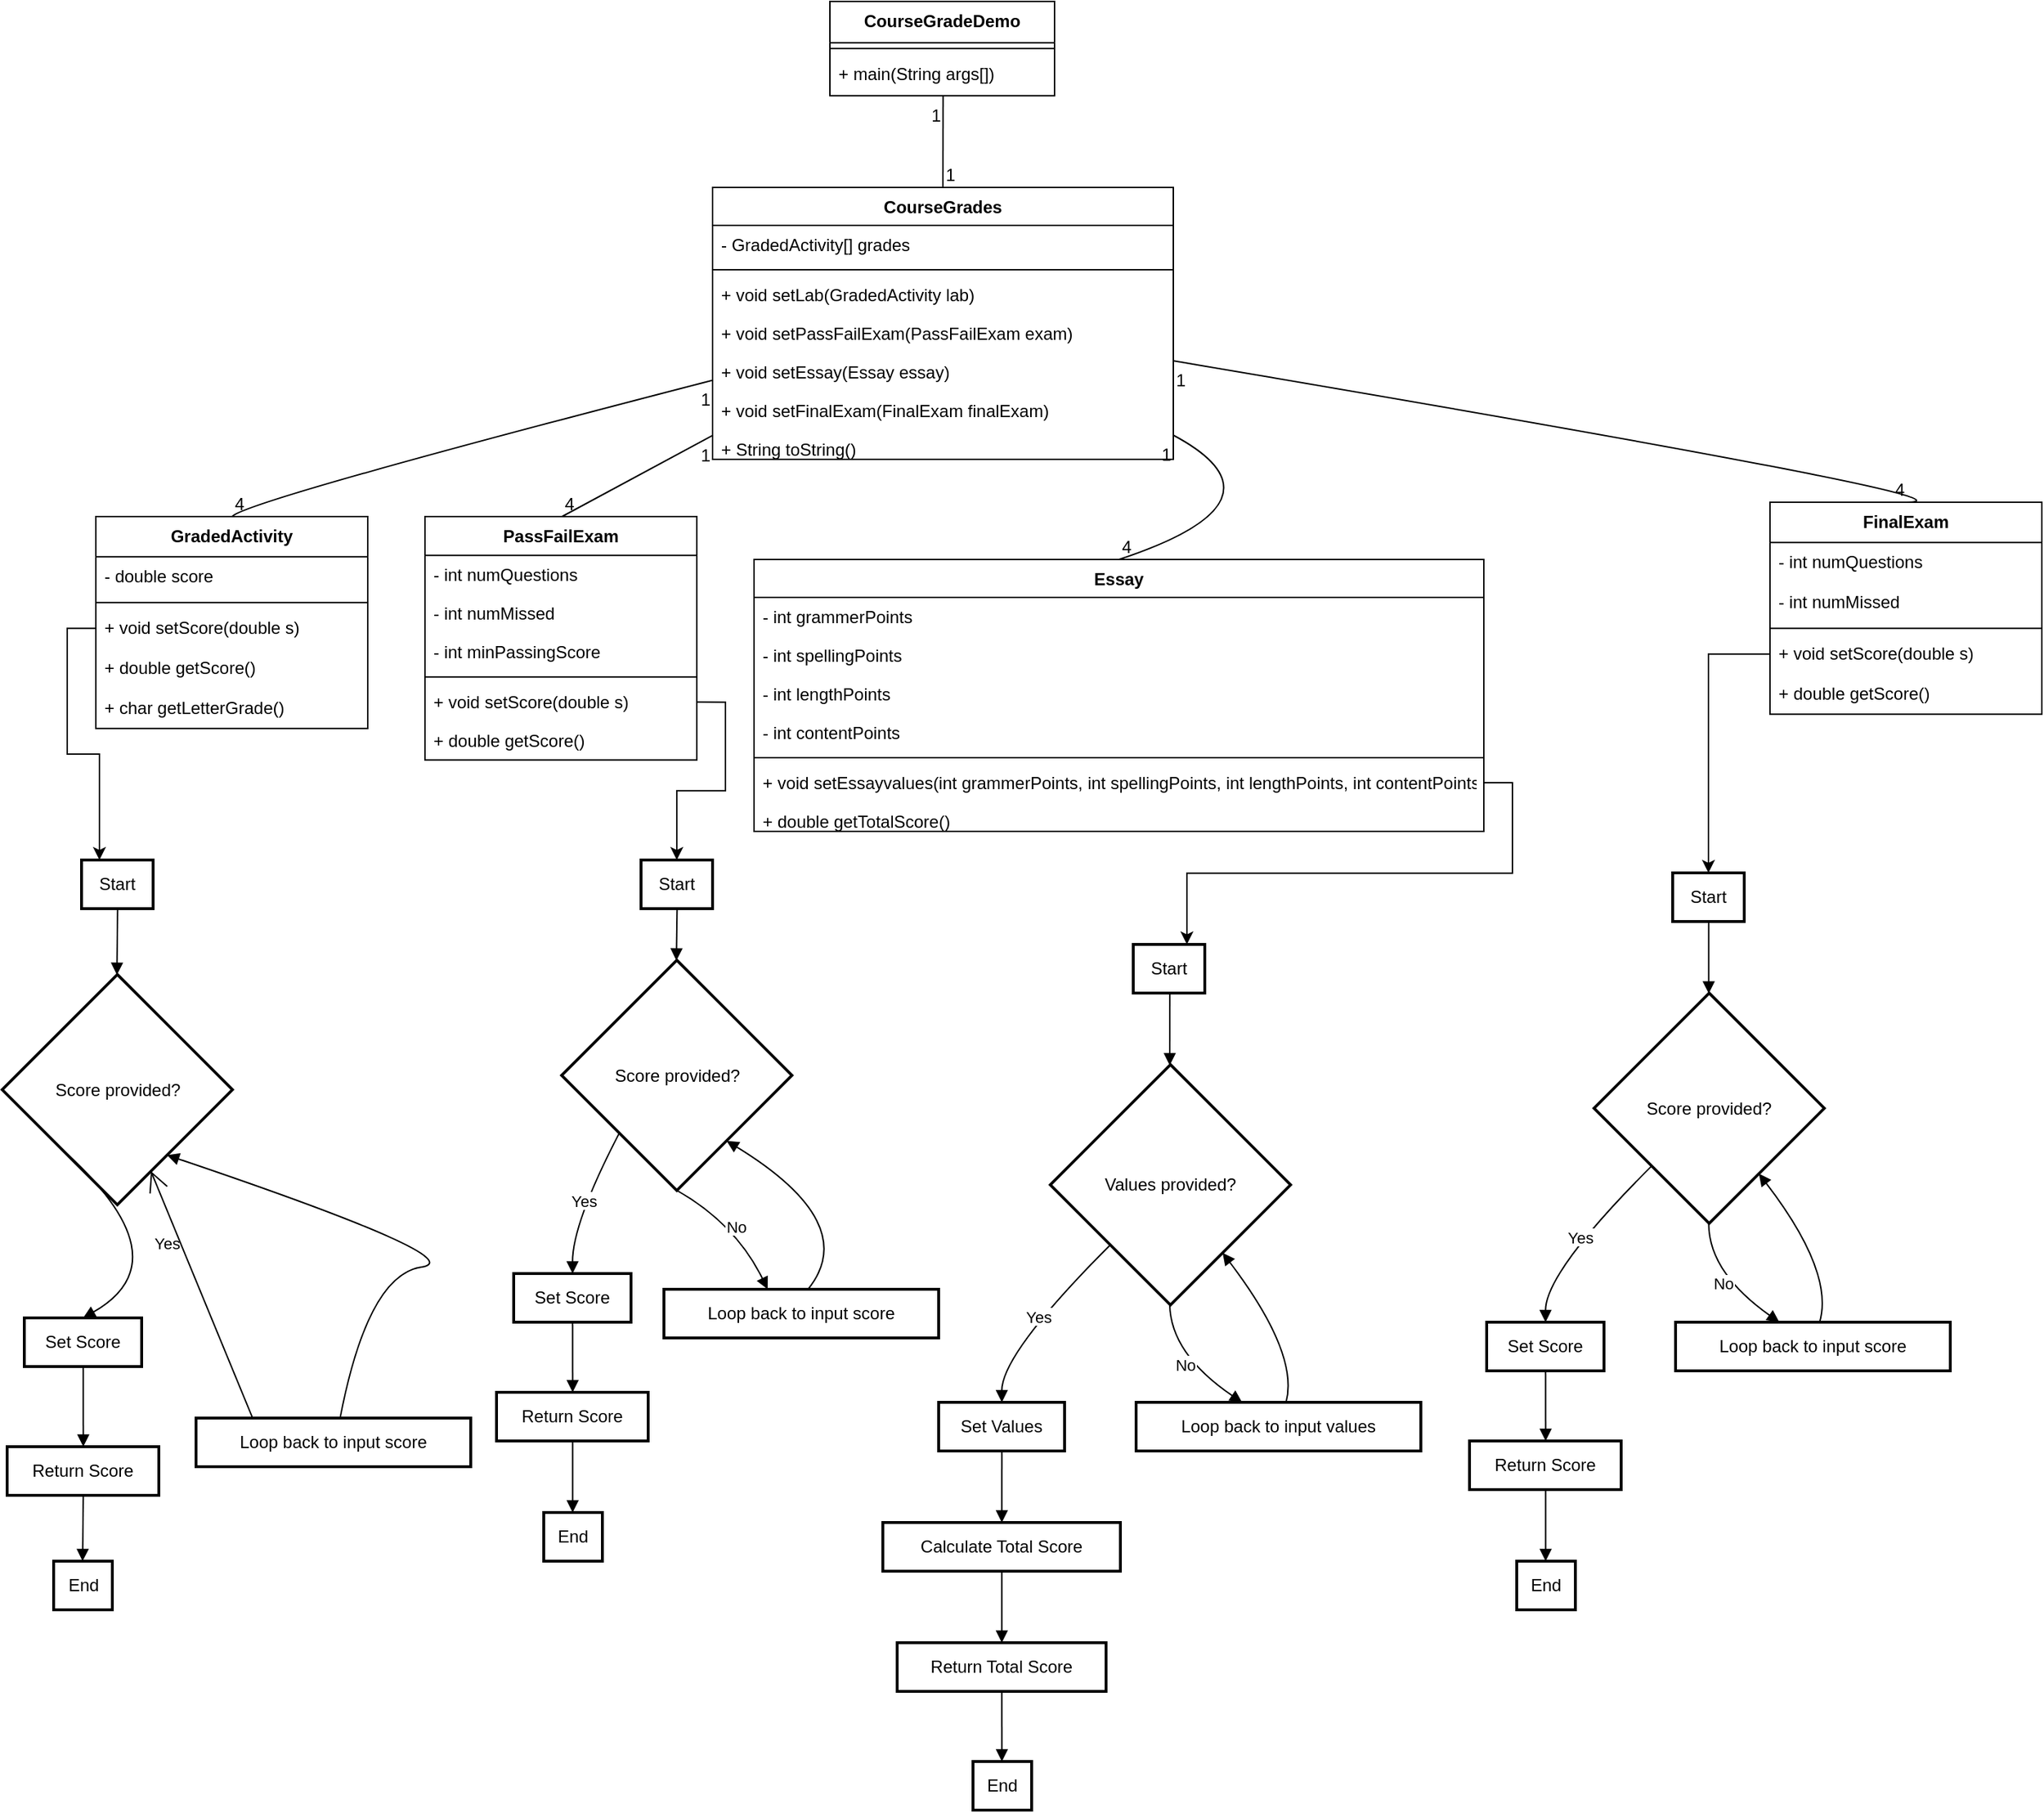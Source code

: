 <mxfile version="24.3.1" type="device">
  <diagram name="Page-1" id="ffavFF6vGU0klx9QYmE5">
    <mxGraphModel dx="2885" dy="811" grid="1" gridSize="10" guides="1" tooltips="1" connect="1" arrows="1" fold="1" page="1" pageScale="1" pageWidth="850" pageHeight="1100" math="0" shadow="0">
      <root>
        <mxCell id="0" />
        <mxCell id="1" parent="0" />
        <mxCell id="y9MZZ9A1IKefR8tWNW04-1" value="GradedActivity" style="swimlane;fontStyle=1;align=center;verticalAlign=top;childLayout=stackLayout;horizontal=1;startSize=28.067;horizontalStack=0;resizeParent=1;resizeParentMax=0;resizeLast=0;collapsible=0;marginBottom=0;" vertex="1" parent="1">
          <mxGeometry x="10" y="380" width="190" height="148.067" as="geometry" />
        </mxCell>
        <mxCell id="y9MZZ9A1IKefR8tWNW04-2" value="- double score" style="text;strokeColor=none;fillColor=none;align=left;verticalAlign=top;spacingLeft=4;spacingRight=4;overflow=hidden;rotatable=0;points=[[0,0.5],[1,0.5]];portConstraint=eastwest;" vertex="1" parent="y9MZZ9A1IKefR8tWNW04-1">
          <mxGeometry y="28.067" width="190" height="28" as="geometry" />
        </mxCell>
        <mxCell id="y9MZZ9A1IKefR8tWNW04-3" style="line;strokeWidth=1;fillColor=none;align=left;verticalAlign=middle;spacingTop=-1;spacingLeft=3;spacingRight=3;rotatable=0;labelPosition=right;points=[];portConstraint=eastwest;strokeColor=inherit;" vertex="1" parent="y9MZZ9A1IKefR8tWNW04-1">
          <mxGeometry y="56.067" width="190" height="8" as="geometry" />
        </mxCell>
        <mxCell id="y9MZZ9A1IKefR8tWNW04-4" value="+ void setScore(double s)" style="text;strokeColor=none;fillColor=none;align=left;verticalAlign=top;spacingLeft=4;spacingRight=4;overflow=hidden;rotatable=0;points=[[0,0.5],[1,0.5]];portConstraint=eastwest;" vertex="1" parent="y9MZZ9A1IKefR8tWNW04-1">
          <mxGeometry y="64.067" width="190" height="28" as="geometry" />
        </mxCell>
        <mxCell id="y9MZZ9A1IKefR8tWNW04-5" value="+ double getScore()" style="text;strokeColor=none;fillColor=none;align=left;verticalAlign=top;spacingLeft=4;spacingRight=4;overflow=hidden;rotatable=0;points=[[0,0.5],[1,0.5]];portConstraint=eastwest;" vertex="1" parent="y9MZZ9A1IKefR8tWNW04-1">
          <mxGeometry y="92.067" width="190" height="28" as="geometry" />
        </mxCell>
        <mxCell id="y9MZZ9A1IKefR8tWNW04-6" value="+ char getLetterGrade()" style="text;strokeColor=none;fillColor=none;align=left;verticalAlign=top;spacingLeft=4;spacingRight=4;overflow=hidden;rotatable=0;points=[[0,0.5],[1,0.5]];portConstraint=eastwest;" vertex="1" parent="y9MZZ9A1IKefR8tWNW04-1">
          <mxGeometry y="120.067" width="190" height="28" as="geometry" />
        </mxCell>
        <mxCell id="y9MZZ9A1IKefR8tWNW04-7" value="PassFailExam" style="swimlane;fontStyle=1;align=center;verticalAlign=top;childLayout=stackLayout;horizontal=1;startSize=27.167;horizontalStack=0;resizeParent=1;resizeParentMax=0;resizeLast=0;collapsible=0;marginBottom=0;" vertex="1" parent="1">
          <mxGeometry x="240" y="380" width="190" height="170.167" as="geometry" />
        </mxCell>
        <mxCell id="y9MZZ9A1IKefR8tWNW04-8" value="- int numQuestions" style="text;strokeColor=none;fillColor=none;align=left;verticalAlign=top;spacingLeft=4;spacingRight=4;overflow=hidden;rotatable=0;points=[[0,0.5],[1,0.5]];portConstraint=eastwest;" vertex="1" parent="y9MZZ9A1IKefR8tWNW04-7">
          <mxGeometry y="27.167" width="190" height="27" as="geometry" />
        </mxCell>
        <mxCell id="y9MZZ9A1IKefR8tWNW04-9" value="- int numMissed" style="text;strokeColor=none;fillColor=none;align=left;verticalAlign=top;spacingLeft=4;spacingRight=4;overflow=hidden;rotatable=0;points=[[0,0.5],[1,0.5]];portConstraint=eastwest;" vertex="1" parent="y9MZZ9A1IKefR8tWNW04-7">
          <mxGeometry y="54.167" width="190" height="27" as="geometry" />
        </mxCell>
        <mxCell id="y9MZZ9A1IKefR8tWNW04-10" value="- int minPassingScore" style="text;strokeColor=none;fillColor=none;align=left;verticalAlign=top;spacingLeft=4;spacingRight=4;overflow=hidden;rotatable=0;points=[[0,0.5],[1,0.5]];portConstraint=eastwest;" vertex="1" parent="y9MZZ9A1IKefR8tWNW04-7">
          <mxGeometry y="81.167" width="190" height="27" as="geometry" />
        </mxCell>
        <mxCell id="y9MZZ9A1IKefR8tWNW04-11" style="line;strokeWidth=1;fillColor=none;align=left;verticalAlign=middle;spacingTop=-1;spacingLeft=3;spacingRight=3;rotatable=0;labelPosition=right;points=[];portConstraint=eastwest;strokeColor=inherit;" vertex="1" parent="y9MZZ9A1IKefR8tWNW04-7">
          <mxGeometry y="108.167" width="190" height="8" as="geometry" />
        </mxCell>
        <mxCell id="y9MZZ9A1IKefR8tWNW04-12" value="+ void setScore(double s)" style="text;strokeColor=none;fillColor=none;align=left;verticalAlign=top;spacingLeft=4;spacingRight=4;overflow=hidden;rotatable=0;points=[[0,0.5],[1,0.5]];portConstraint=eastwest;" vertex="1" parent="y9MZZ9A1IKefR8tWNW04-7">
          <mxGeometry y="116.167" width="190" height="27" as="geometry" />
        </mxCell>
        <mxCell id="y9MZZ9A1IKefR8tWNW04-13" value="+ double getScore()" style="text;strokeColor=none;fillColor=none;align=left;verticalAlign=top;spacingLeft=4;spacingRight=4;overflow=hidden;rotatable=0;points=[[0,0.5],[1,0.5]];portConstraint=eastwest;" vertex="1" parent="y9MZZ9A1IKefR8tWNW04-7">
          <mxGeometry y="143.167" width="190" height="27" as="geometry" />
        </mxCell>
        <mxCell id="y9MZZ9A1IKefR8tWNW04-14" value="Essay" style="swimlane;fontStyle=1;align=center;verticalAlign=top;childLayout=stackLayout;horizontal=1;startSize=26.524;horizontalStack=0;resizeParent=1;resizeParentMax=0;resizeLast=0;collapsible=0;marginBottom=0;" vertex="1" parent="1">
          <mxGeometry x="470" y="410" width="510" height="190.004" as="geometry" />
        </mxCell>
        <mxCell id="y9MZZ9A1IKefR8tWNW04-15" value="- int grammerPoints" style="text;strokeColor=none;fillColor=none;align=left;verticalAlign=top;spacingLeft=4;spacingRight=4;overflow=hidden;rotatable=0;points=[[0,0.5],[1,0.5]];portConstraint=eastwest;" vertex="1" parent="y9MZZ9A1IKefR8tWNW04-14">
          <mxGeometry y="26.524" width="510" height="27" as="geometry" />
        </mxCell>
        <mxCell id="y9MZZ9A1IKefR8tWNW04-16" value="- int spellingPoints" style="text;strokeColor=none;fillColor=none;align=left;verticalAlign=top;spacingLeft=4;spacingRight=4;overflow=hidden;rotatable=0;points=[[0,0.5],[1,0.5]];portConstraint=eastwest;" vertex="1" parent="y9MZZ9A1IKefR8tWNW04-14">
          <mxGeometry y="53.524" width="510" height="27" as="geometry" />
        </mxCell>
        <mxCell id="y9MZZ9A1IKefR8tWNW04-17" value="- int lengthPoints" style="text;strokeColor=none;fillColor=none;align=left;verticalAlign=top;spacingLeft=4;spacingRight=4;overflow=hidden;rotatable=0;points=[[0,0.5],[1,0.5]];portConstraint=eastwest;" vertex="1" parent="y9MZZ9A1IKefR8tWNW04-14">
          <mxGeometry y="80.524" width="510" height="27" as="geometry" />
        </mxCell>
        <mxCell id="y9MZZ9A1IKefR8tWNW04-18" value="- int contentPoints" style="text;strokeColor=none;fillColor=none;align=left;verticalAlign=top;spacingLeft=4;spacingRight=4;overflow=hidden;rotatable=0;points=[[0,0.5],[1,0.5]];portConstraint=eastwest;" vertex="1" parent="y9MZZ9A1IKefR8tWNW04-14">
          <mxGeometry y="107.524" width="510" height="27" as="geometry" />
        </mxCell>
        <mxCell id="y9MZZ9A1IKefR8tWNW04-19" style="line;strokeWidth=1;fillColor=none;align=left;verticalAlign=middle;spacingTop=-1;spacingLeft=3;spacingRight=3;rotatable=0;labelPosition=right;points=[];portConstraint=eastwest;strokeColor=inherit;" vertex="1" parent="y9MZZ9A1IKefR8tWNW04-14">
          <mxGeometry y="134.524" width="510" height="8" as="geometry" />
        </mxCell>
        <mxCell id="y9MZZ9A1IKefR8tWNW04-20" value="+ void setEssayvalues(int grammerPoints, int spellingPoints, int lengthPoints, int contentPoints)" style="text;strokeColor=none;fillColor=none;align=left;verticalAlign=top;spacingLeft=4;spacingRight=4;overflow=hidden;rotatable=0;points=[[0,0.5],[1,0.5]];portConstraint=eastwest;" vertex="1" parent="y9MZZ9A1IKefR8tWNW04-14">
          <mxGeometry y="142.524" width="510" height="27" as="geometry" />
        </mxCell>
        <mxCell id="y9MZZ9A1IKefR8tWNW04-21" value="+ double getTotalScore()" style="text;strokeColor=none;fillColor=none;align=left;verticalAlign=top;spacingLeft=4;spacingRight=4;overflow=hidden;rotatable=0;points=[[0,0.5],[1,0.5]];portConstraint=eastwest;" vertex="1" parent="y9MZZ9A1IKefR8tWNW04-14">
          <mxGeometry y="169.524" width="510" height="20.48" as="geometry" />
        </mxCell>
        <mxCell id="y9MZZ9A1IKefR8tWNW04-22" value="FinalExam" style="swimlane;fontStyle=1;align=center;verticalAlign=top;childLayout=stackLayout;horizontal=1;startSize=28.067;horizontalStack=0;resizeParent=1;resizeParentMax=0;resizeLast=0;collapsible=0;marginBottom=0;" vertex="1" parent="1">
          <mxGeometry x="1180" y="370" width="190" height="148.067" as="geometry" />
        </mxCell>
        <mxCell id="y9MZZ9A1IKefR8tWNW04-23" value="- int numQuestions" style="text;strokeColor=none;fillColor=none;align=left;verticalAlign=top;spacingLeft=4;spacingRight=4;overflow=hidden;rotatable=0;points=[[0,0.5],[1,0.5]];portConstraint=eastwest;" vertex="1" parent="y9MZZ9A1IKefR8tWNW04-22">
          <mxGeometry y="28.067" width="190" height="28" as="geometry" />
        </mxCell>
        <mxCell id="y9MZZ9A1IKefR8tWNW04-24" value="- int numMissed" style="text;strokeColor=none;fillColor=none;align=left;verticalAlign=top;spacingLeft=4;spacingRight=4;overflow=hidden;rotatable=0;points=[[0,0.5],[1,0.5]];portConstraint=eastwest;" vertex="1" parent="y9MZZ9A1IKefR8tWNW04-22">
          <mxGeometry y="56.067" width="190" height="28" as="geometry" />
        </mxCell>
        <mxCell id="y9MZZ9A1IKefR8tWNW04-25" style="line;strokeWidth=1;fillColor=none;align=left;verticalAlign=middle;spacingTop=-1;spacingLeft=3;spacingRight=3;rotatable=0;labelPosition=right;points=[];portConstraint=eastwest;strokeColor=inherit;" vertex="1" parent="y9MZZ9A1IKefR8tWNW04-22">
          <mxGeometry y="84.067" width="190" height="8" as="geometry" />
        </mxCell>
        <mxCell id="y9MZZ9A1IKefR8tWNW04-26" value="+ void setScore(double s)" style="text;strokeColor=none;fillColor=none;align=left;verticalAlign=top;spacingLeft=4;spacingRight=4;overflow=hidden;rotatable=0;points=[[0,0.5],[1,0.5]];portConstraint=eastwest;" vertex="1" parent="y9MZZ9A1IKefR8tWNW04-22">
          <mxGeometry y="92.067" width="190" height="28" as="geometry" />
        </mxCell>
        <mxCell id="y9MZZ9A1IKefR8tWNW04-27" value="+ double getScore()" style="text;strokeColor=none;fillColor=none;align=left;verticalAlign=top;spacingLeft=4;spacingRight=4;overflow=hidden;rotatable=0;points=[[0,0.5],[1,0.5]];portConstraint=eastwest;" vertex="1" parent="y9MZZ9A1IKefR8tWNW04-22">
          <mxGeometry y="120.067" width="190" height="28" as="geometry" />
        </mxCell>
        <mxCell id="y9MZZ9A1IKefR8tWNW04-28" value="CourseGrades" style="swimlane;fontStyle=1;align=center;verticalAlign=top;childLayout=stackLayout;horizontal=1;startSize=26.524;horizontalStack=0;resizeParent=1;resizeParentMax=0;resizeLast=0;collapsible=0;marginBottom=0;" vertex="1" parent="1">
          <mxGeometry x="441" y="150" width="322" height="190.004" as="geometry" />
        </mxCell>
        <mxCell id="y9MZZ9A1IKefR8tWNW04-29" value="- GradedActivity[] grades" style="text;strokeColor=none;fillColor=none;align=left;verticalAlign=top;spacingLeft=4;spacingRight=4;overflow=hidden;rotatable=0;points=[[0,0.5],[1,0.5]];portConstraint=eastwest;" vertex="1" parent="y9MZZ9A1IKefR8tWNW04-28">
          <mxGeometry y="26.524" width="322" height="27" as="geometry" />
        </mxCell>
        <mxCell id="y9MZZ9A1IKefR8tWNW04-30" style="line;strokeWidth=1;fillColor=none;align=left;verticalAlign=middle;spacingTop=-1;spacingLeft=3;spacingRight=3;rotatable=0;labelPosition=right;points=[];portConstraint=eastwest;strokeColor=inherit;" vertex="1" parent="y9MZZ9A1IKefR8tWNW04-28">
          <mxGeometry y="53.524" width="322" height="8" as="geometry" />
        </mxCell>
        <mxCell id="y9MZZ9A1IKefR8tWNW04-31" value="+ void setLab(GradedActivity lab)" style="text;strokeColor=none;fillColor=none;align=left;verticalAlign=top;spacingLeft=4;spacingRight=4;overflow=hidden;rotatable=0;points=[[0,0.5],[1,0.5]];portConstraint=eastwest;" vertex="1" parent="y9MZZ9A1IKefR8tWNW04-28">
          <mxGeometry y="61.524" width="322" height="27" as="geometry" />
        </mxCell>
        <mxCell id="y9MZZ9A1IKefR8tWNW04-32" value="+ void setPassFailExam(PassFailExam exam)" style="text;strokeColor=none;fillColor=none;align=left;verticalAlign=top;spacingLeft=4;spacingRight=4;overflow=hidden;rotatable=0;points=[[0,0.5],[1,0.5]];portConstraint=eastwest;" vertex="1" parent="y9MZZ9A1IKefR8tWNW04-28">
          <mxGeometry y="88.524" width="322" height="27" as="geometry" />
        </mxCell>
        <mxCell id="y9MZZ9A1IKefR8tWNW04-33" value="+ void setEssay(Essay essay)" style="text;strokeColor=none;fillColor=none;align=left;verticalAlign=top;spacingLeft=4;spacingRight=4;overflow=hidden;rotatable=0;points=[[0,0.5],[1,0.5]];portConstraint=eastwest;" vertex="1" parent="y9MZZ9A1IKefR8tWNW04-28">
          <mxGeometry y="115.524" width="322" height="27" as="geometry" />
        </mxCell>
        <mxCell id="y9MZZ9A1IKefR8tWNW04-34" value="+ void setFinalExam(FinalExam finalExam)" style="text;strokeColor=none;fillColor=none;align=left;verticalAlign=top;spacingLeft=4;spacingRight=4;overflow=hidden;rotatable=0;points=[[0,0.5],[1,0.5]];portConstraint=eastwest;" vertex="1" parent="y9MZZ9A1IKefR8tWNW04-28">
          <mxGeometry y="142.524" width="322" height="27" as="geometry" />
        </mxCell>
        <mxCell id="y9MZZ9A1IKefR8tWNW04-35" value="+ String toString()" style="text;strokeColor=none;fillColor=none;align=left;verticalAlign=top;spacingLeft=4;spacingRight=4;overflow=hidden;rotatable=0;points=[[0,0.5],[1,0.5]];portConstraint=eastwest;" vertex="1" parent="y9MZZ9A1IKefR8tWNW04-28">
          <mxGeometry y="169.524" width="322" height="20.48" as="geometry" />
        </mxCell>
        <mxCell id="y9MZZ9A1IKefR8tWNW04-36" value="CourseGradeDemo" style="swimlane;fontStyle=1;align=center;verticalAlign=top;childLayout=stackLayout;horizontal=1;startSize=28.933;horizontalStack=0;resizeParent=1;resizeParentMax=0;resizeLast=0;collapsible=0;marginBottom=0;" vertex="1" parent="1">
          <mxGeometry x="523" y="20" width="157" height="65.933" as="geometry" />
        </mxCell>
        <mxCell id="y9MZZ9A1IKefR8tWNW04-37" style="line;strokeWidth=1;fillColor=none;align=left;verticalAlign=middle;spacingTop=-1;spacingLeft=3;spacingRight=3;rotatable=0;labelPosition=right;points=[];portConstraint=eastwest;strokeColor=inherit;" vertex="1" parent="y9MZZ9A1IKefR8tWNW04-36">
          <mxGeometry y="28.933" width="157" height="8" as="geometry" />
        </mxCell>
        <mxCell id="y9MZZ9A1IKefR8tWNW04-38" value="+ main(String args[])" style="text;strokeColor=none;fillColor=none;align=left;verticalAlign=top;spacingLeft=4;spacingRight=4;overflow=hidden;rotatable=0;points=[[0,0.5],[1,0.5]];portConstraint=eastwest;" vertex="1" parent="y9MZZ9A1IKefR8tWNW04-36">
          <mxGeometry y="36.933" width="157" height="29" as="geometry" />
        </mxCell>
        <mxCell id="y9MZZ9A1IKefR8tWNW04-39" value="" style="curved=1;startArrow=none;endArrow=none;exitX=-0.0;exitY=0.709;entryX=0.501;entryY=-0.002;rounded=0;" edge="1" parent="1" source="y9MZZ9A1IKefR8tWNW04-28" target="y9MZZ9A1IKefR8tWNW04-1">
          <mxGeometry relative="1" as="geometry">
            <Array as="points">
              <mxPoint x="115" y="369" />
            </Array>
          </mxGeometry>
        </mxCell>
        <mxCell id="y9MZZ9A1IKefR8tWNW04-40" value="1" style="edgeLabel;resizable=0;labelBackgroundColor=none;fontSize=12;align=right;verticalAlign=top;" vertex="1" parent="y9MZZ9A1IKefR8tWNW04-39">
          <mxGeometry x="-1" relative="1" as="geometry" />
        </mxCell>
        <mxCell id="y9MZZ9A1IKefR8tWNW04-41" value="4" style="edgeLabel;resizable=0;labelBackgroundColor=none;fontSize=12;align=left;verticalAlign=bottom;" vertex="1" parent="y9MZZ9A1IKefR8tWNW04-39">
          <mxGeometry x="1" relative="1" as="geometry" />
        </mxCell>
        <mxCell id="y9MZZ9A1IKefR8tWNW04-42" value="" style="curved=1;startArrow=none;endArrow=none;exitX=-0.0;exitY=0.912;entryX=0.504;entryY=0.002;rounded=0;" edge="1" parent="1" source="y9MZZ9A1IKefR8tWNW04-28" target="y9MZZ9A1IKefR8tWNW04-7">
          <mxGeometry relative="1" as="geometry">
            <Array as="points">
              <mxPoint x="356" y="369" />
            </Array>
          </mxGeometry>
        </mxCell>
        <mxCell id="y9MZZ9A1IKefR8tWNW04-43" value="1" style="edgeLabel;resizable=0;labelBackgroundColor=none;fontSize=12;align=right;verticalAlign=top;" vertex="1" parent="y9MZZ9A1IKefR8tWNW04-42">
          <mxGeometry x="-1" relative="1" as="geometry" />
        </mxCell>
        <mxCell id="y9MZZ9A1IKefR8tWNW04-44" value="4" style="edgeLabel;resizable=0;labelBackgroundColor=none;fontSize=12;align=left;verticalAlign=bottom;" vertex="1" parent="y9MZZ9A1IKefR8tWNW04-42">
          <mxGeometry x="1" relative="1" as="geometry" />
        </mxCell>
        <mxCell id="y9MZZ9A1IKefR8tWNW04-45" value="" style="curved=1;startArrow=none;endArrow=none;exitX=1.001;exitY=0.912;entryX=0.5;entryY=3.933e-8;rounded=0;" edge="1" parent="1" source="y9MZZ9A1IKefR8tWNW04-28" target="y9MZZ9A1IKefR8tWNW04-14">
          <mxGeometry relative="1" as="geometry">
            <Array as="points">
              <mxPoint x="849" y="369" />
            </Array>
          </mxGeometry>
        </mxCell>
        <mxCell id="y9MZZ9A1IKefR8tWNW04-46" value="1" style="edgeLabel;resizable=0;labelBackgroundColor=none;fontSize=12;align=right;verticalAlign=top;" vertex="1" parent="y9MZZ9A1IKefR8tWNW04-45">
          <mxGeometry x="-1" relative="1" as="geometry" />
        </mxCell>
        <mxCell id="y9MZZ9A1IKefR8tWNW04-47" value="4" style="edgeLabel;resizable=0;labelBackgroundColor=none;fontSize=12;align=left;verticalAlign=bottom;" vertex="1" parent="y9MZZ9A1IKefR8tWNW04-45">
          <mxGeometry x="1" relative="1" as="geometry" />
        </mxCell>
        <mxCell id="y9MZZ9A1IKefR8tWNW04-48" value="" style="curved=1;startArrow=none;endArrow=none;exitX=1.001;exitY=0.638;entryX=0.503;entryY=-0.002;rounded=0;" edge="1" parent="1" source="y9MZZ9A1IKefR8tWNW04-28" target="y9MZZ9A1IKefR8tWNW04-22">
          <mxGeometry relative="1" as="geometry">
            <Array as="points">
              <mxPoint x="1342" y="369" />
            </Array>
          </mxGeometry>
        </mxCell>
        <mxCell id="y9MZZ9A1IKefR8tWNW04-49" value="1" style="edgeLabel;resizable=0;labelBackgroundColor=none;fontSize=12;align=left;verticalAlign=top;" vertex="1" parent="y9MZZ9A1IKefR8tWNW04-48">
          <mxGeometry x="-1" relative="1" as="geometry" />
        </mxCell>
        <mxCell id="y9MZZ9A1IKefR8tWNW04-50" value="4" style="edgeLabel;resizable=0;labelBackgroundColor=none;fontSize=12;align=right;verticalAlign=bottom;" vertex="1" parent="y9MZZ9A1IKefR8tWNW04-48">
          <mxGeometry x="1" relative="1" as="geometry" />
        </mxCell>
        <mxCell id="y9MZZ9A1IKefR8tWNW04-51" value="" style="curved=1;startArrow=none;endArrow=none;exitX=0.504;exitY=1.004;entryX=0.5;entryY=0.002;rounded=0;" edge="1" parent="1" source="y9MZZ9A1IKefR8tWNW04-36" target="y9MZZ9A1IKefR8tWNW04-28">
          <mxGeometry relative="1" as="geometry">
            <Array as="points" />
          </mxGeometry>
        </mxCell>
        <mxCell id="y9MZZ9A1IKefR8tWNW04-52" value="1" style="edgeLabel;resizable=0;labelBackgroundColor=none;fontSize=12;align=right;verticalAlign=top;" vertex="1" parent="y9MZZ9A1IKefR8tWNW04-51">
          <mxGeometry x="-1" relative="1" as="geometry" />
        </mxCell>
        <mxCell id="y9MZZ9A1IKefR8tWNW04-53" value="1" style="edgeLabel;resizable=0;labelBackgroundColor=none;fontSize=12;align=left;verticalAlign=bottom;" vertex="1" parent="y9MZZ9A1IKefR8tWNW04-51">
          <mxGeometry x="1" relative="1" as="geometry" />
        </mxCell>
        <mxCell id="y9MZZ9A1IKefR8tWNW04-54" value="Start" style="whiteSpace=wrap;strokeWidth=2;" vertex="1" parent="1">
          <mxGeometry y="620" width="50" height="34" as="geometry" />
        </mxCell>
        <mxCell id="y9MZZ9A1IKefR8tWNW04-55" value="Score provided?" style="rhombus;strokeWidth=2;whiteSpace=wrap;" vertex="1" parent="1">
          <mxGeometry x="-55.5" y="700" width="161" height="161" as="geometry" />
        </mxCell>
        <mxCell id="y9MZZ9A1IKefR8tWNW04-56" value="Set Score" style="whiteSpace=wrap;strokeWidth=2;" vertex="1" parent="1">
          <mxGeometry x="-40" y="940" width="82" height="34" as="geometry" />
        </mxCell>
        <mxCell id="y9MZZ9A1IKefR8tWNW04-57" value="Return Score" style="whiteSpace=wrap;strokeWidth=2;" vertex="1" parent="1">
          <mxGeometry x="-52" y="1030" width="106" height="34" as="geometry" />
        </mxCell>
        <mxCell id="y9MZZ9A1IKefR8tWNW04-58" value="Loop back to input score" style="whiteSpace=wrap;strokeWidth=2;" vertex="1" parent="1">
          <mxGeometry x="80" y="1010" width="192" height="34" as="geometry" />
        </mxCell>
        <mxCell id="y9MZZ9A1IKefR8tWNW04-59" value="End" style="whiteSpace=wrap;strokeWidth=2;" vertex="1" parent="1">
          <mxGeometry x="-19.5" y="1110" width="41" height="34" as="geometry" />
        </mxCell>
        <mxCell id="y9MZZ9A1IKefR8tWNW04-60" value="" style="curved=1;startArrow=none;endArrow=block;exitX=0.504;exitY=0.99;entryX=0.498;entryY=-0.002;rounded=0;" edge="1" parent="1" source="y9MZZ9A1IKefR8tWNW04-54" target="y9MZZ9A1IKefR8tWNW04-55">
          <mxGeometry relative="1" as="geometry">
            <Array as="points" />
          </mxGeometry>
        </mxCell>
        <mxCell id="y9MZZ9A1IKefR8tWNW04-61" value="Yes" style="curved=1;startArrow=none;endArrow=block;exitX=0.002;exitY=1.0;entryX=0.502;entryY=-0.011;rounded=0;" edge="1" parent="1" source="y9MZZ9A1IKefR8tWNW04-55" target="y9MZZ9A1IKefR8tWNW04-56">
          <mxGeometry relative="1" as="geometry">
            <Array as="points">
              <mxPoint x="73" y="899" />
            </Array>
          </mxGeometry>
        </mxCell>
        <mxCell id="y9MZZ9A1IKefR8tWNW04-62" value="" style="curved=1;startArrow=none;endArrow=block;exitX=0.502;exitY=0.98;entryX=0.502;entryY=0.009;rounded=0;" edge="1" parent="1" source="y9MZZ9A1IKefR8tWNW04-56" target="y9MZZ9A1IKefR8tWNW04-57">
          <mxGeometry relative="1" as="geometry">
            <Array as="points" />
          </mxGeometry>
        </mxCell>
        <mxCell id="y9MZZ9A1IKefR8tWNW04-64" value="" style="curved=1;startArrow=none;endArrow=block;exitX=0.502;exitY=0.999;entryX=0.493;entryY=-0.001;rounded=0;" edge="1" parent="1" source="y9MZZ9A1IKefR8tWNW04-57" target="y9MZZ9A1IKefR8tWNW04-59">
          <mxGeometry relative="1" as="geometry">
            <Array as="points" />
          </mxGeometry>
        </mxCell>
        <mxCell id="y9MZZ9A1IKefR8tWNW04-65" value="" style="curved=1;startArrow=none;endArrow=block;exitX=0.525;exitY=-0.011;entryX=0.88;entryY=1.0;rounded=0;" edge="1" parent="1" source="y9MZZ9A1IKefR8tWNW04-58" target="y9MZZ9A1IKefR8tWNW04-55">
          <mxGeometry relative="1" as="geometry">
            <Array as="points">
              <mxPoint x="200" y="910" />
              <mxPoint x="275" y="899" />
            </Array>
          </mxGeometry>
        </mxCell>
        <mxCell id="y9MZZ9A1IKefR8tWNW04-69" style="edgeStyle=orthogonalEdgeStyle;rounded=0;orthogonalLoop=1;jettySize=auto;html=1;exitX=0;exitY=0.5;exitDx=0;exitDy=0;entryX=0.25;entryY=0;entryDx=0;entryDy=0;" edge="1" parent="1" source="y9MZZ9A1IKefR8tWNW04-4" target="y9MZZ9A1IKefR8tWNW04-54">
          <mxGeometry relative="1" as="geometry" />
        </mxCell>
        <mxCell id="y9MZZ9A1IKefR8tWNW04-70" value="" style="endArrow=open;endFill=1;endSize=12;html=1;rounded=0;exitX=0.208;exitY=0.029;exitDx=0;exitDy=0;exitPerimeter=0;" edge="1" parent="1" source="y9MZZ9A1IKefR8tWNW04-58" target="y9MZZ9A1IKefR8tWNW04-55">
          <mxGeometry width="160" relative="1" as="geometry">
            <mxPoint x="90" y="830" as="sourcePoint" />
            <mxPoint x="250" y="830" as="targetPoint" />
          </mxGeometry>
        </mxCell>
        <mxCell id="y9MZZ9A1IKefR8tWNW04-71" value="Start" style="whiteSpace=wrap;strokeWidth=2;" vertex="1" parent="1">
          <mxGeometry x="391" y="620" width="50" height="34" as="geometry" />
        </mxCell>
        <mxCell id="y9MZZ9A1IKefR8tWNW04-72" value="Score provided?" style="rhombus;strokeWidth=2;whiteSpace=wrap;" vertex="1" parent="1">
          <mxGeometry x="335.5" y="690" width="161" height="161" as="geometry" />
        </mxCell>
        <mxCell id="y9MZZ9A1IKefR8tWNW04-73" value="Set Score" style="whiteSpace=wrap;strokeWidth=2;" vertex="1" parent="1">
          <mxGeometry x="302" y="909" width="82" height="34" as="geometry" />
        </mxCell>
        <mxCell id="y9MZZ9A1IKefR8tWNW04-74" value="Return Score" style="whiteSpace=wrap;strokeWidth=2;" vertex="1" parent="1">
          <mxGeometry x="290" y="992" width="106" height="34" as="geometry" />
        </mxCell>
        <mxCell id="y9MZZ9A1IKefR8tWNW04-75" value="Loop back to input score" style="whiteSpace=wrap;strokeWidth=2;" vertex="1" parent="1">
          <mxGeometry x="407" y="920" width="192" height="34" as="geometry" />
        </mxCell>
        <mxCell id="y9MZZ9A1IKefR8tWNW04-76" value="End" style="whiteSpace=wrap;strokeWidth=2;" vertex="1" parent="1">
          <mxGeometry x="323" y="1076" width="41" height="34" as="geometry" />
        </mxCell>
        <mxCell id="y9MZZ9A1IKefR8tWNW04-77" value="" style="curved=1;startArrow=none;endArrow=block;exitX=0.504;exitY=0.99;entryX=0.498;entryY=-0.002;rounded=0;" edge="1" parent="1" source="y9MZZ9A1IKefR8tWNW04-71" target="y9MZZ9A1IKefR8tWNW04-72">
          <mxGeometry relative="1" as="geometry">
            <Array as="points" />
          </mxGeometry>
        </mxCell>
        <mxCell id="y9MZZ9A1IKefR8tWNW04-78" value="Yes" style="curved=1;startArrow=none;endArrow=block;exitX=0.002;exitY=1.0;entryX=0.502;entryY=-0.011;rounded=0;" edge="1" parent="1" source="y9MZZ9A1IKefR8tWNW04-72" target="y9MZZ9A1IKefR8tWNW04-73">
          <mxGeometry relative="1" as="geometry">
            <Array as="points">
              <mxPoint x="343" y="874" />
            </Array>
          </mxGeometry>
        </mxCell>
        <mxCell id="y9MZZ9A1IKefR8tWNW04-79" value="" style="curved=1;startArrow=none;endArrow=block;exitX=0.502;exitY=0.98;entryX=0.502;entryY=0.009;rounded=0;" edge="1" parent="1" source="y9MZZ9A1IKefR8tWNW04-73" target="y9MZZ9A1IKefR8tWNW04-74">
          <mxGeometry relative="1" as="geometry">
            <Array as="points" />
          </mxGeometry>
        </mxCell>
        <mxCell id="y9MZZ9A1IKefR8tWNW04-80" value="No" style="curved=1;startArrow=none;endArrow=block;exitX=0.498;exitY=1.0;entryX=0.375;entryY=-0.011;rounded=0;" edge="1" parent="1" source="y9MZZ9A1IKefR8tWNW04-72" target="y9MZZ9A1IKefR8tWNW04-75">
          <mxGeometry relative="1" as="geometry">
            <Array as="points">
              <mxPoint x="457" y="874" />
            </Array>
          </mxGeometry>
        </mxCell>
        <mxCell id="y9MZZ9A1IKefR8tWNW04-81" value="" style="curved=1;startArrow=none;endArrow=block;exitX=0.502;exitY=0.999;entryX=0.493;entryY=-0.001;rounded=0;" edge="1" parent="1" source="y9MZZ9A1IKefR8tWNW04-74" target="y9MZZ9A1IKefR8tWNW04-76">
          <mxGeometry relative="1" as="geometry">
            <Array as="points" />
          </mxGeometry>
        </mxCell>
        <mxCell id="y9MZZ9A1IKefR8tWNW04-82" value="" style="curved=1;startArrow=none;endArrow=block;exitX=0.525;exitY=-0.011;entryX=0.88;entryY=1.0;rounded=0;" edge="1" parent="1" source="y9MZZ9A1IKefR8tWNW04-75" target="y9MZZ9A1IKefR8tWNW04-72">
          <mxGeometry relative="1" as="geometry">
            <Array as="points">
              <mxPoint x="545" y="874" />
            </Array>
          </mxGeometry>
        </mxCell>
        <mxCell id="y9MZZ9A1IKefR8tWNW04-83" style="edgeStyle=orthogonalEdgeStyle;rounded=0;orthogonalLoop=1;jettySize=auto;html=1;exitX=1;exitY=0.5;exitDx=0;exitDy=0;entryX=0.5;entryY=0;entryDx=0;entryDy=0;" edge="1" parent="1" source="y9MZZ9A1IKefR8tWNW04-12" target="y9MZZ9A1IKefR8tWNW04-71">
          <mxGeometry relative="1" as="geometry" />
        </mxCell>
        <mxCell id="y9MZZ9A1IKefR8tWNW04-84" value="Start" style="whiteSpace=wrap;strokeWidth=2;" vertex="1" parent="1">
          <mxGeometry x="735" y="679" width="50" height="34" as="geometry" />
        </mxCell>
        <mxCell id="y9MZZ9A1IKefR8tWNW04-85" value="Values provided?" style="rhombus;strokeWidth=2;whiteSpace=wrap;" vertex="1" parent="1">
          <mxGeometry x="677" y="763" width="168" height="168" as="geometry" />
        </mxCell>
        <mxCell id="y9MZZ9A1IKefR8tWNW04-86" value="Set Values" style="whiteSpace=wrap;strokeWidth=2;" vertex="1" parent="1">
          <mxGeometry x="599" y="999" width="88" height="34" as="geometry" />
        </mxCell>
        <mxCell id="y9MZZ9A1IKefR8tWNW04-87" value="Calculate Total Score" style="whiteSpace=wrap;strokeWidth=2;" vertex="1" parent="1">
          <mxGeometry x="560" y="1083" width="166" height="34" as="geometry" />
        </mxCell>
        <mxCell id="y9MZZ9A1IKefR8tWNW04-88" value="Return Total Score" style="whiteSpace=wrap;strokeWidth=2;" vertex="1" parent="1">
          <mxGeometry x="570" y="1167" width="146" height="34" as="geometry" />
        </mxCell>
        <mxCell id="y9MZZ9A1IKefR8tWNW04-89" value="Loop back to input values" style="whiteSpace=wrap;strokeWidth=2;" vertex="1" parent="1">
          <mxGeometry x="737" y="999" width="199" height="34" as="geometry" />
        </mxCell>
        <mxCell id="y9MZZ9A1IKefR8tWNW04-90" value="End" style="whiteSpace=wrap;strokeWidth=2;" vertex="1" parent="1">
          <mxGeometry x="623" y="1250" width="41" height="34" as="geometry" />
        </mxCell>
        <mxCell id="y9MZZ9A1IKefR8tWNW04-91" value="" style="curved=1;startArrow=none;endArrow=block;exitX=0.511;exitY=0.99;entryX=0.497;entryY=-0.002;rounded=0;" edge="1" parent="1" source="y9MZZ9A1IKefR8tWNW04-84" target="y9MZZ9A1IKefR8tWNW04-85">
          <mxGeometry relative="1" as="geometry">
            <Array as="points" />
          </mxGeometry>
        </mxCell>
        <mxCell id="y9MZZ9A1IKefR8tWNW04-92" value="Yes" style="curved=1;startArrow=none;endArrow=block;exitX=0.001;exitY=0.998;entryX=0.502;entryY=0.011;rounded=0;" edge="1" parent="1" source="y9MZZ9A1IKefR8tWNW04-85" target="y9MZZ9A1IKefR8tWNW04-86">
          <mxGeometry relative="1" as="geometry">
            <Array as="points">
              <mxPoint x="643" y="965" />
            </Array>
          </mxGeometry>
        </mxCell>
        <mxCell id="y9MZZ9A1IKefR8tWNW04-93" value="" style="curved=1;startArrow=none;endArrow=block;exitX=0.502;exitY=1.001;entryX=0.501;entryY=0.001;rounded=0;" edge="1" parent="1" source="y9MZZ9A1IKefR8tWNW04-86" target="y9MZZ9A1IKefR8tWNW04-87">
          <mxGeometry relative="1" as="geometry">
            <Array as="points" />
          </mxGeometry>
        </mxCell>
        <mxCell id="y9MZZ9A1IKefR8tWNW04-94" value="" style="curved=1;startArrow=none;endArrow=block;exitX=0.501;exitY=0.991;entryX=0.501;entryY=-0.009;rounded=0;" edge="1" parent="1" source="y9MZZ9A1IKefR8tWNW04-87" target="y9MZZ9A1IKefR8tWNW04-88">
          <mxGeometry relative="1" as="geometry">
            <Array as="points" />
          </mxGeometry>
        </mxCell>
        <mxCell id="y9MZZ9A1IKefR8tWNW04-95" value="No" style="curved=1;startArrow=none;endArrow=block;exitX=0.497;exitY=0.998;entryX=0.375;entryY=0.011;rounded=0;" edge="1" parent="1" source="y9MZZ9A1IKefR8tWNW04-85" target="y9MZZ9A1IKefR8tWNW04-89">
          <mxGeometry relative="1" as="geometry">
            <Array as="points">
              <mxPoint x="761" y="965" />
            </Array>
          </mxGeometry>
        </mxCell>
        <mxCell id="y9MZZ9A1IKefR8tWNW04-96" value="" style="curved=1;startArrow=none;endArrow=block;exitX=0.501;exitY=0.981;entryX=0.493;entryY=0.011;rounded=0;" edge="1" parent="1" source="y9MZZ9A1IKefR8tWNW04-88" target="y9MZZ9A1IKefR8tWNW04-90">
          <mxGeometry relative="1" as="geometry">
            <Array as="points" />
          </mxGeometry>
        </mxCell>
        <mxCell id="y9MZZ9A1IKefR8tWNW04-97" value="" style="curved=1;startArrow=none;endArrow=block;exitX=0.526;exitY=0.011;entryX=0.882;entryY=0.998;rounded=0;" edge="1" parent="1" source="y9MZZ9A1IKefR8tWNW04-89" target="y9MZZ9A1IKefR8tWNW04-85">
          <mxGeometry relative="1" as="geometry">
            <Array as="points">
              <mxPoint x="851" y="965" />
            </Array>
          </mxGeometry>
        </mxCell>
        <mxCell id="y9MZZ9A1IKefR8tWNW04-98" style="edgeStyle=orthogonalEdgeStyle;rounded=0;orthogonalLoop=1;jettySize=auto;html=1;exitX=1;exitY=0.5;exitDx=0;exitDy=0;entryX=0.75;entryY=0;entryDx=0;entryDy=0;" edge="1" parent="1" source="y9MZZ9A1IKefR8tWNW04-20" target="y9MZZ9A1IKefR8tWNW04-84">
          <mxGeometry relative="1" as="geometry" />
        </mxCell>
        <mxCell id="y9MZZ9A1IKefR8tWNW04-99" value="Start" style="whiteSpace=wrap;strokeWidth=2;" vertex="1" parent="1">
          <mxGeometry x="1112" y="629" width="50" height="34" as="geometry" />
        </mxCell>
        <mxCell id="y9MZZ9A1IKefR8tWNW04-100" value="Score provided?" style="rhombus;strokeWidth=2;whiteSpace=wrap;" vertex="1" parent="1">
          <mxGeometry x="1057" y="713" width="161" height="161" as="geometry" />
        </mxCell>
        <mxCell id="y9MZZ9A1IKefR8tWNW04-101" value="Set Score" style="whiteSpace=wrap;strokeWidth=2;" vertex="1" parent="1">
          <mxGeometry x="982" y="943" width="82" height="34" as="geometry" />
        </mxCell>
        <mxCell id="y9MZZ9A1IKefR8tWNW04-102" value="Return Score" style="whiteSpace=wrap;strokeWidth=2;" vertex="1" parent="1">
          <mxGeometry x="970" y="1026" width="106" height="34" as="geometry" />
        </mxCell>
        <mxCell id="y9MZZ9A1IKefR8tWNW04-103" value="Loop back to input score" style="whiteSpace=wrap;strokeWidth=2;" vertex="1" parent="1">
          <mxGeometry x="1114" y="943" width="192" height="34" as="geometry" />
        </mxCell>
        <mxCell id="y9MZZ9A1IKefR8tWNW04-104" value="End" style="whiteSpace=wrap;strokeWidth=2;" vertex="1" parent="1">
          <mxGeometry x="1003" y="1110" width="41" height="34" as="geometry" />
        </mxCell>
        <mxCell id="y9MZZ9A1IKefR8tWNW04-105" value="" style="curved=1;startArrow=none;endArrow=block;exitX=0.504;exitY=0.99;entryX=0.498;entryY=-0.002;rounded=0;" edge="1" parent="1" source="y9MZZ9A1IKefR8tWNW04-99" target="y9MZZ9A1IKefR8tWNW04-100">
          <mxGeometry relative="1" as="geometry">
            <Array as="points" />
          </mxGeometry>
        </mxCell>
        <mxCell id="y9MZZ9A1IKefR8tWNW04-106" value="Yes" style="curved=1;startArrow=none;endArrow=block;exitX=0.002;exitY=1.0;entryX=0.502;entryY=-0.011;rounded=0;" edge="1" parent="1" source="y9MZZ9A1IKefR8tWNW04-100" target="y9MZZ9A1IKefR8tWNW04-101">
          <mxGeometry relative="1" as="geometry">
            <Array as="points">
              <mxPoint x="1023" y="908" />
            </Array>
          </mxGeometry>
        </mxCell>
        <mxCell id="y9MZZ9A1IKefR8tWNW04-107" value="" style="curved=1;startArrow=none;endArrow=block;exitX=0.502;exitY=0.98;entryX=0.502;entryY=0.009;rounded=0;" edge="1" parent="1" source="y9MZZ9A1IKefR8tWNW04-101" target="y9MZZ9A1IKefR8tWNW04-102">
          <mxGeometry relative="1" as="geometry">
            <Array as="points" />
          </mxGeometry>
        </mxCell>
        <mxCell id="y9MZZ9A1IKefR8tWNW04-108" value="No" style="curved=1;startArrow=none;endArrow=block;exitX=0.498;exitY=1.0;entryX=0.375;entryY=-0.011;rounded=0;" edge="1" parent="1" source="y9MZZ9A1IKefR8tWNW04-100" target="y9MZZ9A1IKefR8tWNW04-103">
          <mxGeometry relative="1" as="geometry">
            <Array as="points">
              <mxPoint x="1137" y="908" />
            </Array>
          </mxGeometry>
        </mxCell>
        <mxCell id="y9MZZ9A1IKefR8tWNW04-109" value="" style="curved=1;startArrow=none;endArrow=block;exitX=0.502;exitY=0.999;entryX=0.493;entryY=-0.001;rounded=0;" edge="1" parent="1" source="y9MZZ9A1IKefR8tWNW04-102" target="y9MZZ9A1IKefR8tWNW04-104">
          <mxGeometry relative="1" as="geometry">
            <Array as="points" />
          </mxGeometry>
        </mxCell>
        <mxCell id="y9MZZ9A1IKefR8tWNW04-110" value="" style="curved=1;startArrow=none;endArrow=block;exitX=0.525;exitY=-0.011;entryX=0.88;entryY=1.0;rounded=0;" edge="1" parent="1" source="y9MZZ9A1IKefR8tWNW04-103" target="y9MZZ9A1IKefR8tWNW04-100">
          <mxGeometry relative="1" as="geometry">
            <Array as="points">
              <mxPoint x="1225" y="908" />
            </Array>
          </mxGeometry>
        </mxCell>
        <mxCell id="y9MZZ9A1IKefR8tWNW04-111" style="edgeStyle=orthogonalEdgeStyle;rounded=0;orthogonalLoop=1;jettySize=auto;html=1;exitX=0;exitY=0.5;exitDx=0;exitDy=0;entryX=0.5;entryY=0;entryDx=0;entryDy=0;" edge="1" parent="1" source="y9MZZ9A1IKefR8tWNW04-26" target="y9MZZ9A1IKefR8tWNW04-99">
          <mxGeometry relative="1" as="geometry" />
        </mxCell>
      </root>
    </mxGraphModel>
  </diagram>
</mxfile>
